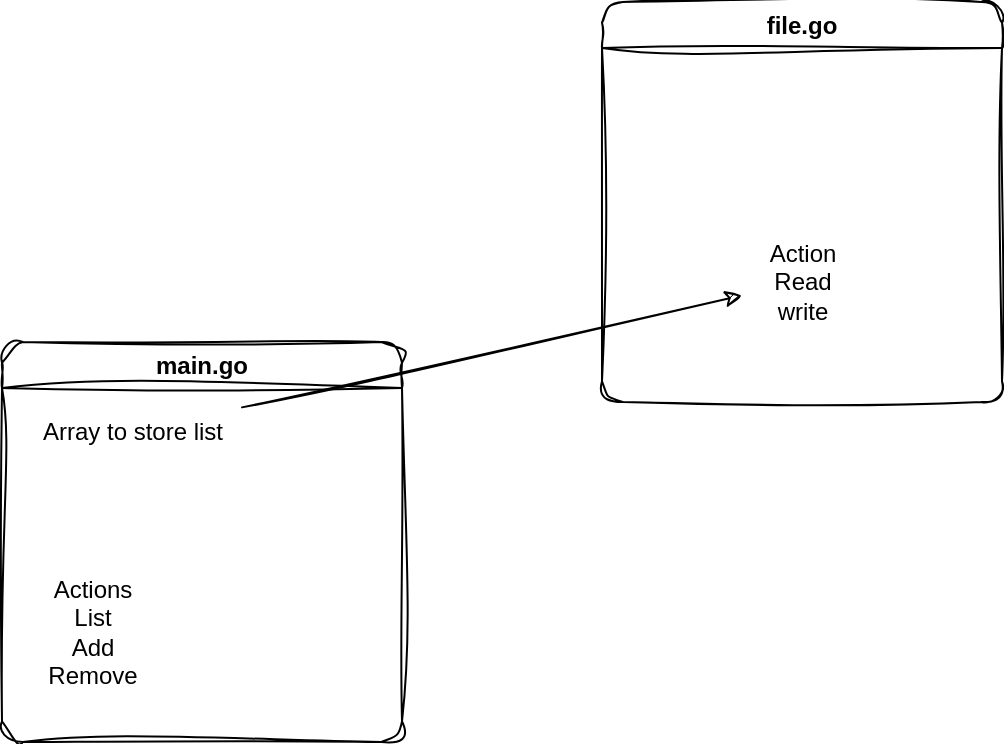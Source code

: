 <mxfile>
    <diagram id="JLrcFCSdqWXNyjOGV6EB" name="Page-1">
        <mxGraphModel dx="742" dy="827" grid="1" gridSize="10" guides="1" tooltips="1" connect="1" arrows="1" fold="1" page="1" pageScale="1" pageWidth="827" pageHeight="1169" math="0" shadow="0">
            <root>
                <mxCell id="0"/>
                <mxCell id="1" parent="0"/>
                <mxCell id="2" value="main.go" style="swimlane;whiteSpace=wrap;html=1;rounded=1;sketch=1;curveFitting=1;jiggle=2;" vertex="1" parent="1">
                    <mxGeometry x="100" y="340" width="200" height="200" as="geometry"/>
                </mxCell>
                <mxCell id="4" value="Actions&lt;br&gt;List&lt;br&gt;Add&lt;br&gt;Remove&lt;br&gt;" style="text;html=1;align=center;verticalAlign=middle;resizable=0;points=[];autosize=1;strokeColor=none;fillColor=none;rounded=1;sketch=1;curveFitting=1;jiggle=2;" vertex="1" parent="2">
                    <mxGeometry x="10" y="110" width="70" height="70" as="geometry"/>
                </mxCell>
                <mxCell id="5" value="Array to store list" style="text;html=1;align=center;verticalAlign=middle;resizable=0;points=[];autosize=1;strokeColor=none;fillColor=none;rounded=1;sketch=1;curveFitting=1;jiggle=2;" vertex="1" parent="2">
                    <mxGeometry x="10" y="30" width="110" height="30" as="geometry"/>
                </mxCell>
                <mxCell id="6" value="file.go" style="swimlane;whiteSpace=wrap;html=1;rounded=1;sketch=1;curveFitting=1;jiggle=2;" vertex="1" parent="1">
                    <mxGeometry x="400" y="170" width="200" height="200" as="geometry"/>
                </mxCell>
                <mxCell id="9" value="Action&lt;br&gt;Read&lt;br&gt;write" style="text;html=1;align=center;verticalAlign=middle;resizable=0;points=[];autosize=1;strokeColor=none;fillColor=none;rounded=1;sketch=1;curveFitting=1;jiggle=2;" vertex="1" parent="6">
                    <mxGeometry x="70" y="110" width="60" height="60" as="geometry"/>
                </mxCell>
                <mxCell id="10" style="edgeStyle=none;html=1;rounded=1;sketch=1;curveFitting=1;jiggle=2;" edge="1" parent="1" source="5" target="9">
                    <mxGeometry relative="1" as="geometry"/>
                </mxCell>
            </root>
        </mxGraphModel>
    </diagram>
</mxfile>